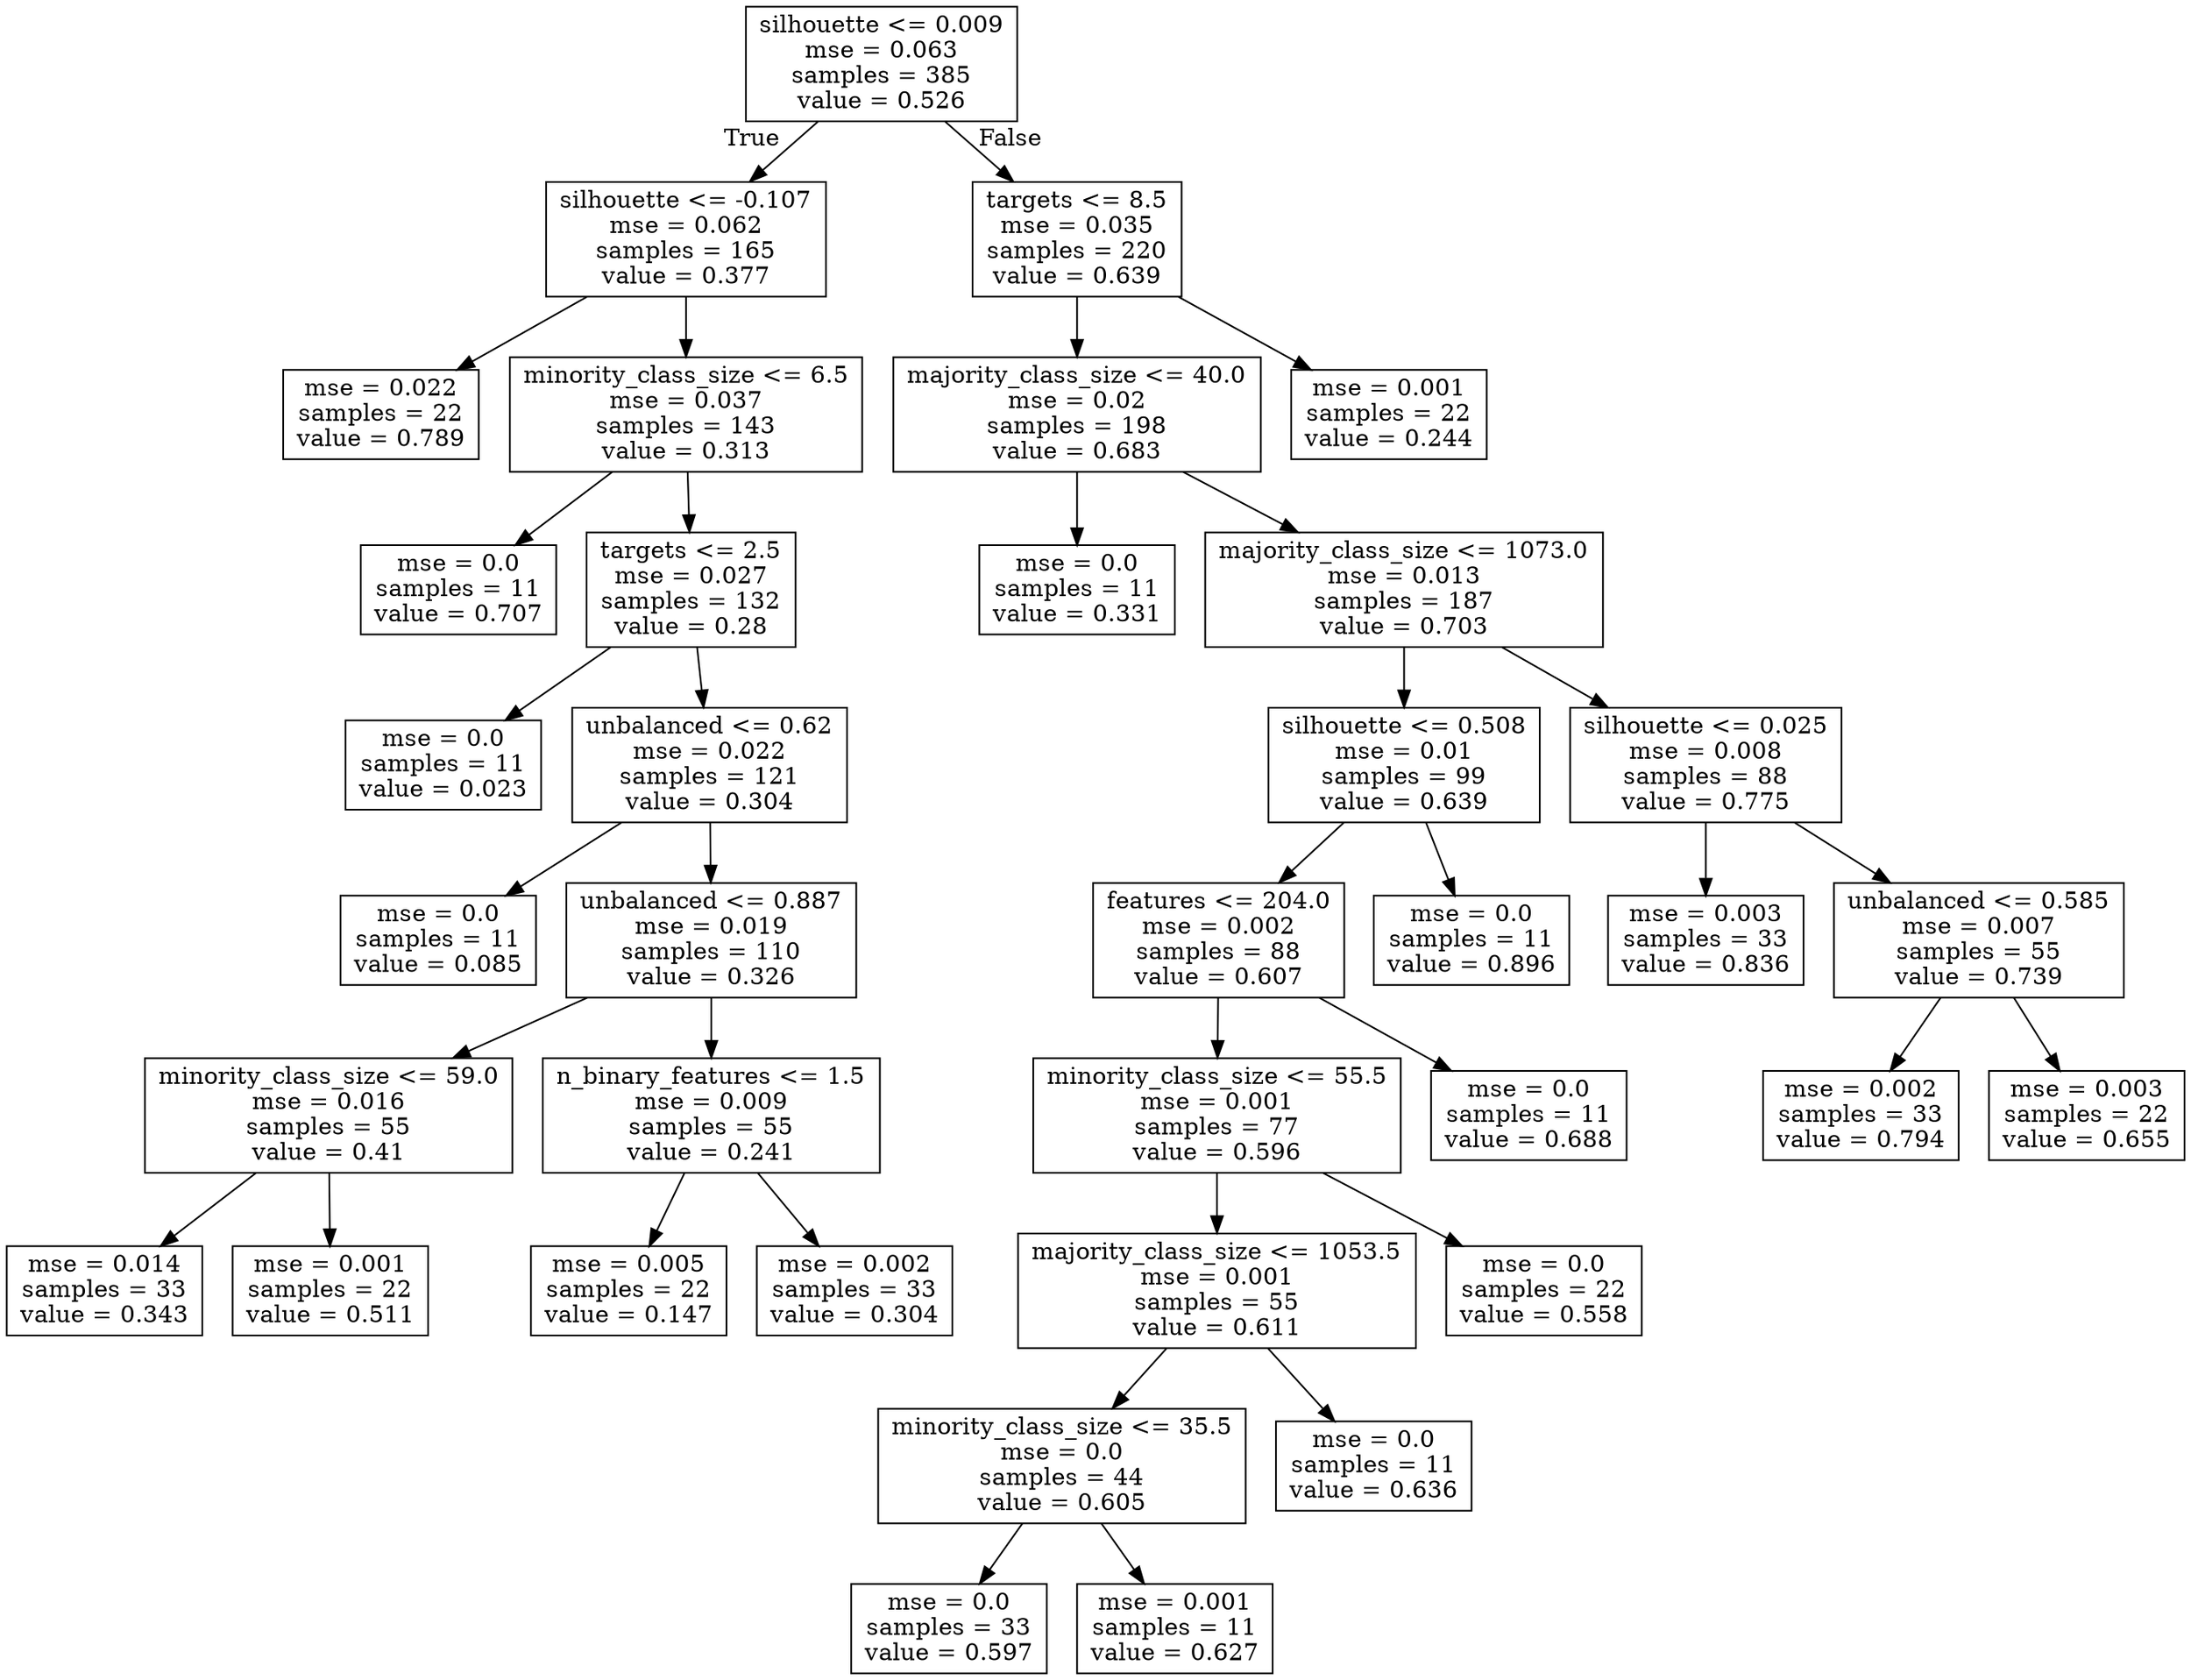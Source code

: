 digraph Tree {
node [shape=box] ;
0 [label="silhouette <= 0.009\nmse = 0.063\nsamples = 385\nvalue = 0.526"] ;
1 [label="silhouette <= -0.107\nmse = 0.062\nsamples = 165\nvalue = 0.377"] ;
0 -> 1 [labeldistance=2.5, labelangle=45, headlabel="True"] ;
2 [label="mse = 0.022\nsamples = 22\nvalue = 0.789"] ;
1 -> 2 ;
3 [label="minority_class_size <= 6.5\nmse = 0.037\nsamples = 143\nvalue = 0.313"] ;
1 -> 3 ;
4 [label="mse = 0.0\nsamples = 11\nvalue = 0.707"] ;
3 -> 4 ;
5 [label="targets <= 2.5\nmse = 0.027\nsamples = 132\nvalue = 0.28"] ;
3 -> 5 ;
6 [label="mse = 0.0\nsamples = 11\nvalue = 0.023"] ;
5 -> 6 ;
7 [label="unbalanced <= 0.62\nmse = 0.022\nsamples = 121\nvalue = 0.304"] ;
5 -> 7 ;
8 [label="mse = 0.0\nsamples = 11\nvalue = 0.085"] ;
7 -> 8 ;
9 [label="unbalanced <= 0.887\nmse = 0.019\nsamples = 110\nvalue = 0.326"] ;
7 -> 9 ;
10 [label="minority_class_size <= 59.0\nmse = 0.016\nsamples = 55\nvalue = 0.41"] ;
9 -> 10 ;
11 [label="mse = 0.014\nsamples = 33\nvalue = 0.343"] ;
10 -> 11 ;
12 [label="mse = 0.001\nsamples = 22\nvalue = 0.511"] ;
10 -> 12 ;
13 [label="n_binary_features <= 1.5\nmse = 0.009\nsamples = 55\nvalue = 0.241"] ;
9 -> 13 ;
14 [label="mse = 0.005\nsamples = 22\nvalue = 0.147"] ;
13 -> 14 ;
15 [label="mse = 0.002\nsamples = 33\nvalue = 0.304"] ;
13 -> 15 ;
16 [label="targets <= 8.5\nmse = 0.035\nsamples = 220\nvalue = 0.639"] ;
0 -> 16 [labeldistance=2.5, labelangle=-45, headlabel="False"] ;
17 [label="majority_class_size <= 40.0\nmse = 0.02\nsamples = 198\nvalue = 0.683"] ;
16 -> 17 ;
18 [label="mse = 0.0\nsamples = 11\nvalue = 0.331"] ;
17 -> 18 ;
19 [label="majority_class_size <= 1073.0\nmse = 0.013\nsamples = 187\nvalue = 0.703"] ;
17 -> 19 ;
20 [label="silhouette <= 0.508\nmse = 0.01\nsamples = 99\nvalue = 0.639"] ;
19 -> 20 ;
21 [label="features <= 204.0\nmse = 0.002\nsamples = 88\nvalue = 0.607"] ;
20 -> 21 ;
22 [label="minority_class_size <= 55.5\nmse = 0.001\nsamples = 77\nvalue = 0.596"] ;
21 -> 22 ;
23 [label="majority_class_size <= 1053.5\nmse = 0.001\nsamples = 55\nvalue = 0.611"] ;
22 -> 23 ;
24 [label="minority_class_size <= 35.5\nmse = 0.0\nsamples = 44\nvalue = 0.605"] ;
23 -> 24 ;
25 [label="mse = 0.0\nsamples = 33\nvalue = 0.597"] ;
24 -> 25 ;
26 [label="mse = 0.001\nsamples = 11\nvalue = 0.627"] ;
24 -> 26 ;
27 [label="mse = 0.0\nsamples = 11\nvalue = 0.636"] ;
23 -> 27 ;
28 [label="mse = 0.0\nsamples = 22\nvalue = 0.558"] ;
22 -> 28 ;
29 [label="mse = 0.0\nsamples = 11\nvalue = 0.688"] ;
21 -> 29 ;
30 [label="mse = 0.0\nsamples = 11\nvalue = 0.896"] ;
20 -> 30 ;
31 [label="silhouette <= 0.025\nmse = 0.008\nsamples = 88\nvalue = 0.775"] ;
19 -> 31 ;
32 [label="mse = 0.003\nsamples = 33\nvalue = 0.836"] ;
31 -> 32 ;
33 [label="unbalanced <= 0.585\nmse = 0.007\nsamples = 55\nvalue = 0.739"] ;
31 -> 33 ;
34 [label="mse = 0.002\nsamples = 33\nvalue = 0.794"] ;
33 -> 34 ;
35 [label="mse = 0.003\nsamples = 22\nvalue = 0.655"] ;
33 -> 35 ;
36 [label="mse = 0.001\nsamples = 22\nvalue = 0.244"] ;
16 -> 36 ;
}